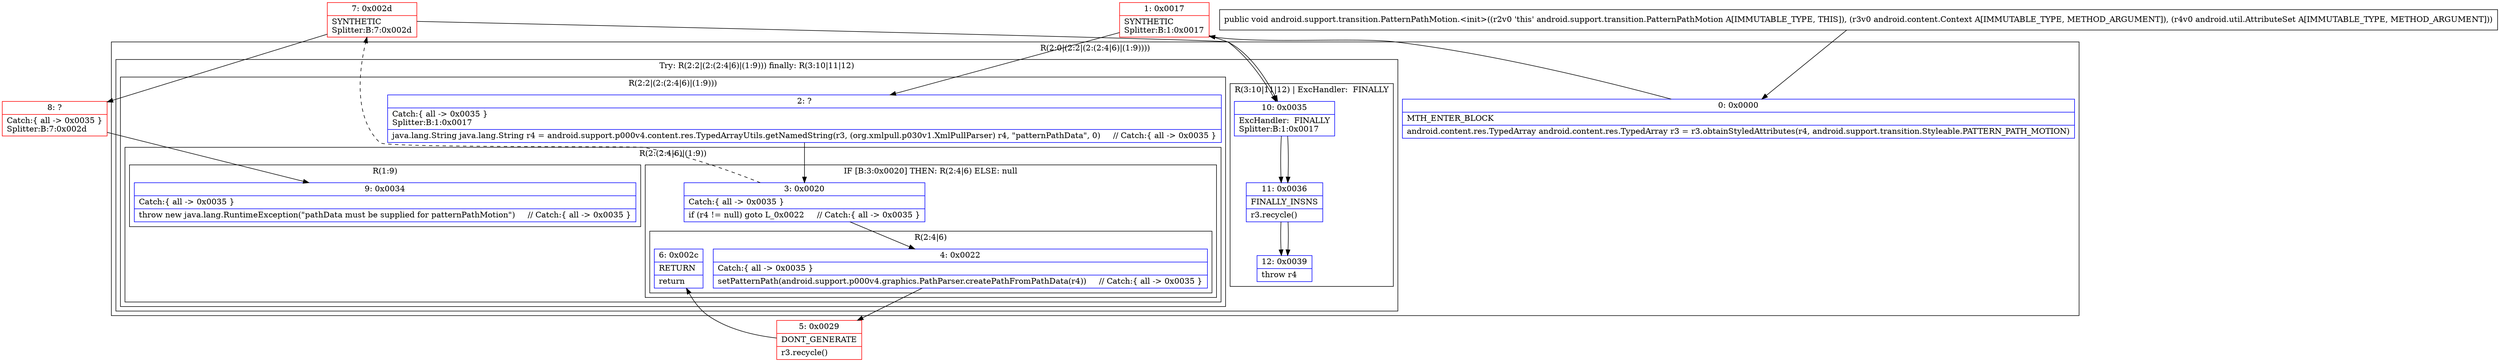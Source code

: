 digraph "CFG forandroid.support.transition.PatternPathMotion.\<init\>(Landroid\/content\/Context;Landroid\/util\/AttributeSet;)V" {
subgraph cluster_Region_1102220741 {
label = "R(2:0|(2:2|(2:(2:4|6)|(1:9))))";
node [shape=record,color=blue];
Node_0 [shape=record,label="{0\:\ 0x0000|MTH_ENTER_BLOCK\l|android.content.res.TypedArray android.content.res.TypedArray r3 = r3.obtainStyledAttributes(r4, android.support.transition.Styleable.PATTERN_PATH_MOTION)\l}"];
subgraph cluster_TryCatchRegion_623943726 {
label = "Try: R(2:2|(2:(2:4|6)|(1:9))) finally: R(3:10|11|12)";
node [shape=record,color=blue];
subgraph cluster_Region_927002391 {
label = "R(2:2|(2:(2:4|6)|(1:9)))";
node [shape=record,color=blue];
Node_2 [shape=record,label="{2\:\ ?|Catch:\{ all \-\> 0x0035 \}\lSplitter:B:1:0x0017\l|java.lang.String java.lang.String r4 = android.support.p000v4.content.res.TypedArrayUtils.getNamedString(r3, (org.xmlpull.p030v1.XmlPullParser) r4, \"patternPathData\", 0)     \/\/ Catch:\{ all \-\> 0x0035 \}\l}"];
subgraph cluster_Region_192829050 {
label = "R(2:(2:4|6)|(1:9))";
node [shape=record,color=blue];
subgraph cluster_IfRegion_2034100526 {
label = "IF [B:3:0x0020] THEN: R(2:4|6) ELSE: null";
node [shape=record,color=blue];
Node_3 [shape=record,label="{3\:\ 0x0020|Catch:\{ all \-\> 0x0035 \}\l|if (r4 != null) goto L_0x0022     \/\/ Catch:\{ all \-\> 0x0035 \}\l}"];
subgraph cluster_Region_741646185 {
label = "R(2:4|6)";
node [shape=record,color=blue];
Node_4 [shape=record,label="{4\:\ 0x0022|Catch:\{ all \-\> 0x0035 \}\l|setPatternPath(android.support.p000v4.graphics.PathParser.createPathFromPathData(r4))     \/\/ Catch:\{ all \-\> 0x0035 \}\l}"];
Node_6 [shape=record,label="{6\:\ 0x002c|RETURN\l|return\l}"];
}
}
subgraph cluster_Region_1605191653 {
label = "R(1:9)";
node [shape=record,color=blue];
Node_9 [shape=record,label="{9\:\ 0x0034|Catch:\{ all \-\> 0x0035 \}\l|throw new java.lang.RuntimeException(\"pathData must be supplied for patternPathMotion\")     \/\/ Catch:\{ all \-\> 0x0035 \}\l}"];
}
}
}
subgraph cluster_Region_540872397 {
label = "R(3:10|11|12) | ExcHandler:  FINALLY\l";
node [shape=record,color=blue];
Node_10 [shape=record,label="{10\:\ 0x0035|ExcHandler:  FINALLY\lSplitter:B:1:0x0017\l}"];
Node_11 [shape=record,label="{11\:\ 0x0036|FINALLY_INSNS\l|r3.recycle()\l}"];
Node_12 [shape=record,label="{12\:\ 0x0039|throw r4\l}"];
}
}
}
subgraph cluster_Region_540872397 {
label = "R(3:10|11|12) | ExcHandler:  FINALLY\l";
node [shape=record,color=blue];
Node_10 [shape=record,label="{10\:\ 0x0035|ExcHandler:  FINALLY\lSplitter:B:1:0x0017\l}"];
Node_11 [shape=record,label="{11\:\ 0x0036|FINALLY_INSNS\l|r3.recycle()\l}"];
Node_12 [shape=record,label="{12\:\ 0x0039|throw r4\l}"];
}
Node_1 [shape=record,color=red,label="{1\:\ 0x0017|SYNTHETIC\lSplitter:B:1:0x0017\l}"];
Node_5 [shape=record,color=red,label="{5\:\ 0x0029|DONT_GENERATE\l|r3.recycle()\l}"];
Node_7 [shape=record,color=red,label="{7\:\ 0x002d|SYNTHETIC\lSplitter:B:7:0x002d\l}"];
Node_8 [shape=record,color=red,label="{8\:\ ?|Catch:\{ all \-\> 0x0035 \}\lSplitter:B:7:0x002d\l}"];
MethodNode[shape=record,label="{public void android.support.transition.PatternPathMotion.\<init\>((r2v0 'this' android.support.transition.PatternPathMotion A[IMMUTABLE_TYPE, THIS]), (r3v0 android.content.Context A[IMMUTABLE_TYPE, METHOD_ARGUMENT]), (r4v0 android.util.AttributeSet A[IMMUTABLE_TYPE, METHOD_ARGUMENT])) }"];
MethodNode -> Node_0;
Node_0 -> Node_1;
Node_2 -> Node_3;
Node_3 -> Node_4;
Node_3 -> Node_7[style=dashed];
Node_4 -> Node_5;
Node_10 -> Node_11;
Node_11 -> Node_12;
Node_10 -> Node_11;
Node_11 -> Node_12;
Node_1 -> Node_2;
Node_1 -> Node_10;
Node_5 -> Node_6;
Node_7 -> Node_8;
Node_7 -> Node_10;
Node_8 -> Node_9;
}

